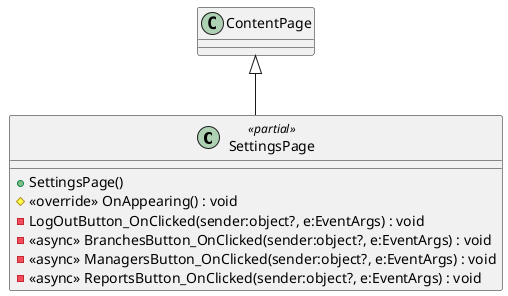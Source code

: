 @startuml
class SettingsPage <<partial>> {
    + SettingsPage()
    # <<override>> OnAppearing() : void
    - LogOutButton_OnClicked(sender:object?, e:EventArgs) : void
    - <<async>> BranchesButton_OnClicked(sender:object?, e:EventArgs) : void
    - <<async>> ManagersButton_OnClicked(sender:object?, e:EventArgs) : void
    - <<async>> ReportsButton_OnClicked(sender:object?, e:EventArgs) : void
}
ContentPage <|-- SettingsPage
@enduml
